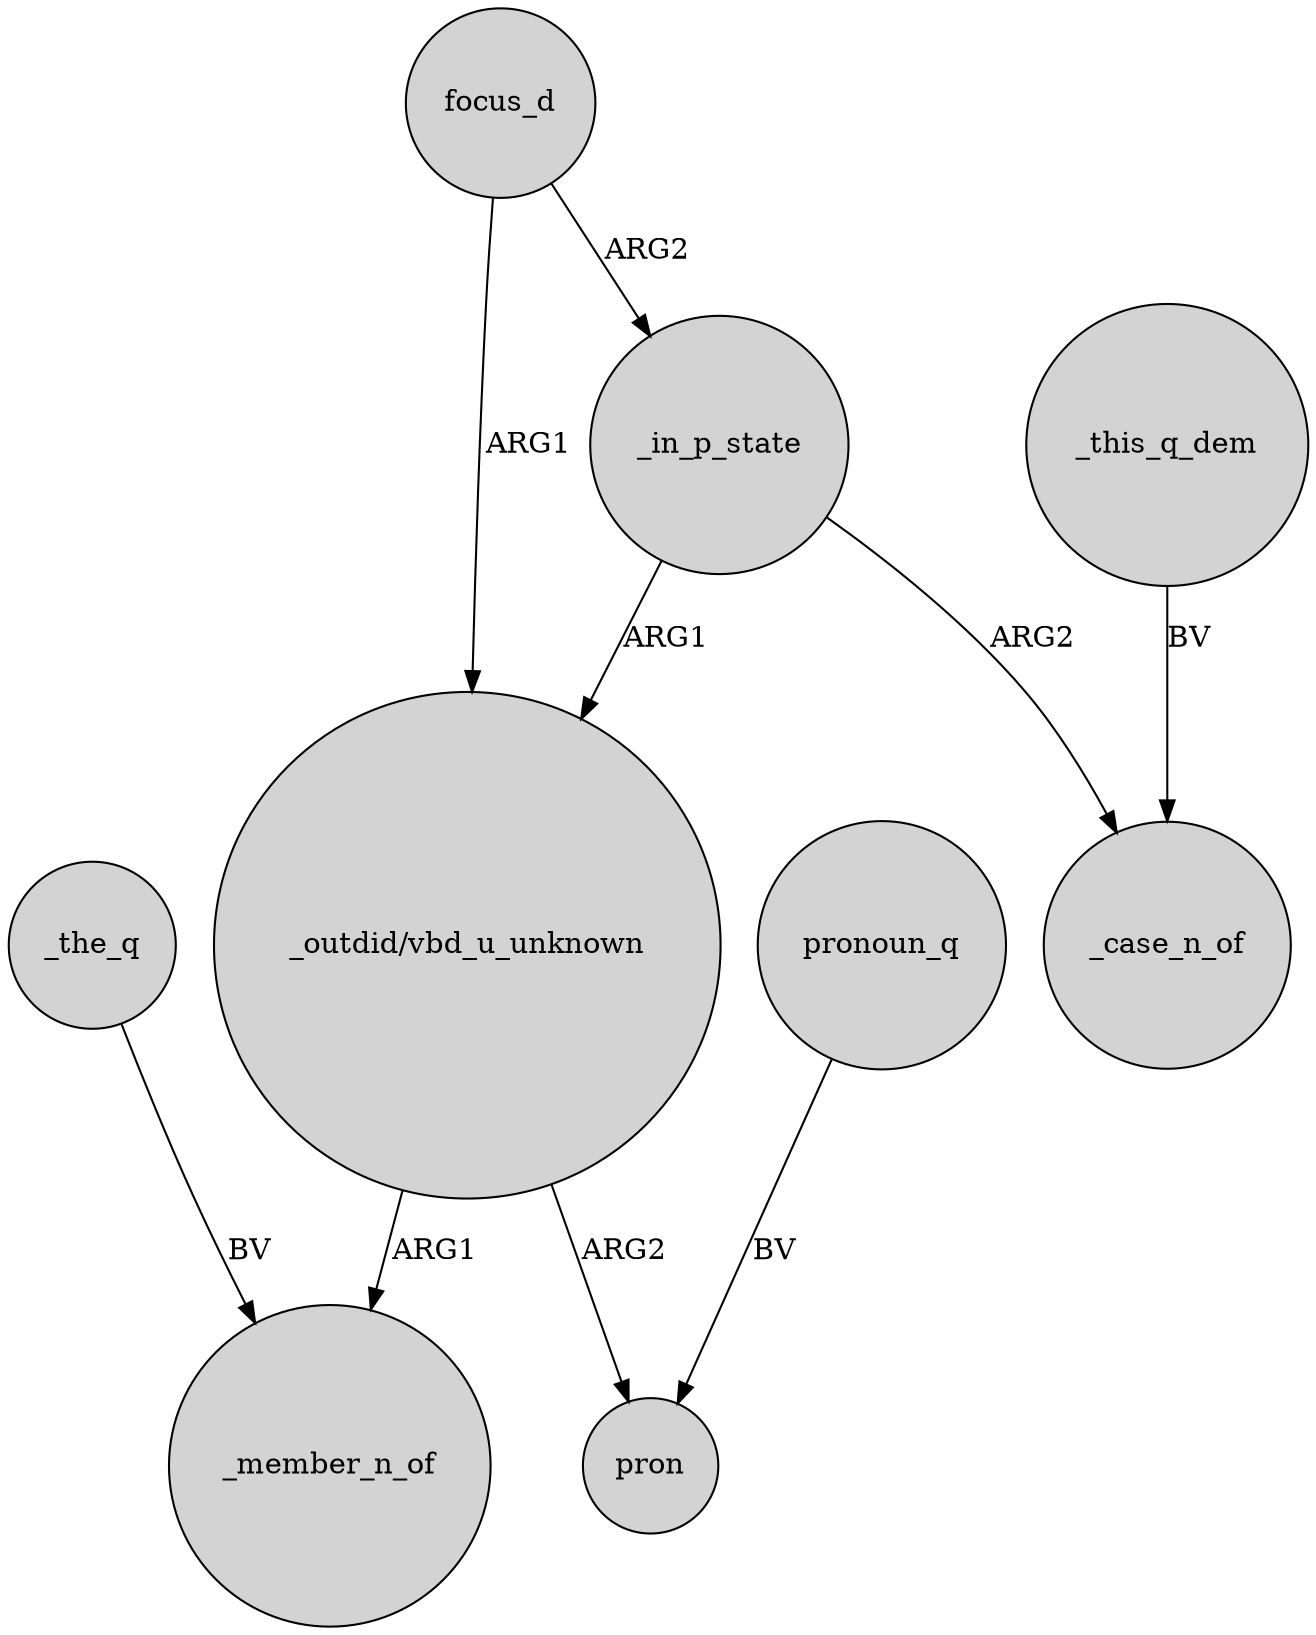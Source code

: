 digraph {
	node [shape=circle style=filled]
	_in_p_state -> "_outdid/vbd_u_unknown" [label=ARG1]
	_in_p_state -> _case_n_of [label=ARG2]
	focus_d -> "_outdid/vbd_u_unknown" [label=ARG1]
	"_outdid/vbd_u_unknown" -> _member_n_of [label=ARG1]
	"_outdid/vbd_u_unknown" -> pron [label=ARG2]
	_this_q_dem -> _case_n_of [label=BV]
	_the_q -> _member_n_of [label=BV]
	focus_d -> _in_p_state [label=ARG2]
	pronoun_q -> pron [label=BV]
}
